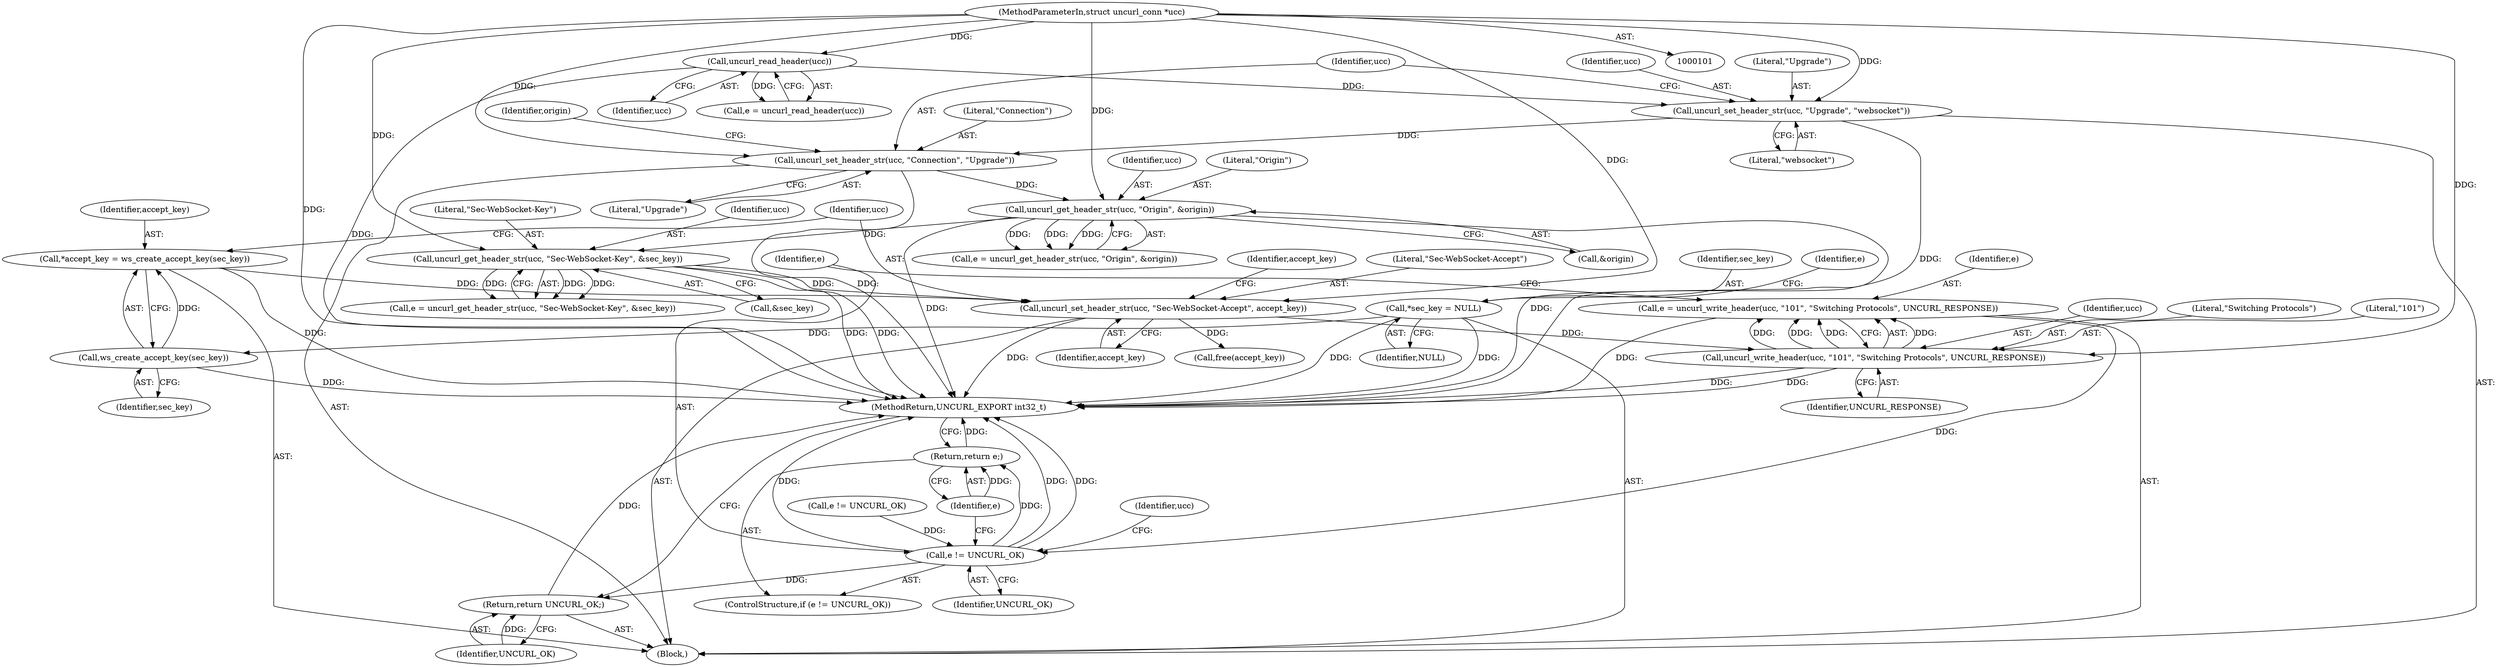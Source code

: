 digraph "0_uncurl_448cd13e7b18c83855d706c564341ddd1e38e769@API" {
"1000212" [label="(Call,e = uncurl_write_header(ucc, \"101\", \"Switching Protocols\", UNCURL_RESPONSE))"];
"1000214" [label="(Call,uncurl_write_header(ucc, \"101\", \"Switching Protocols\", UNCURL_RESPONSE))"];
"1000206" [label="(Call,uncurl_set_header_str(ucc, \"Sec-WebSocket-Accept\", accept_key))"];
"1000190" [label="(Call,uncurl_get_header_str(ucc, \"Sec-WebSocket-Key\", &sec_key))"];
"1000131" [label="(Call,uncurl_get_header_str(ucc, \"Origin\", &origin))"];
"1000121" [label="(Call,uncurl_set_header_str(ucc, \"Connection\", \"Upgrade\"))"];
"1000117" [label="(Call,uncurl_set_header_str(ucc, \"Upgrade\", \"websocket\"))"];
"1000109" [label="(Call,uncurl_read_header(ucc))"];
"1000102" [label="(MethodParameterIn,struct uncurl_conn *ucc)"];
"1000202" [label="(Call,*accept_key = ws_create_accept_key(sec_key))"];
"1000204" [label="(Call,ws_create_accept_key(sec_key))"];
"1000185" [label="(Call,*sec_key = NULL)"];
"1000220" [label="(Call,e != UNCURL_OK)"];
"1000223" [label="(Return,return e;)"];
"1000230" [label="(Return,return UNCURL_OK;)"];
"1000191" [label="(Identifier,ucc)"];
"1000219" [label="(ControlStructure,if (e != UNCURL_OK))"];
"1000231" [label="(Identifier,UNCURL_OK)"];
"1000122" [label="(Identifier,ucc)"];
"1000232" [label="(MethodReturn,UNCURL_EXPORT int32_t)"];
"1000230" [label="(Return,return UNCURL_OK;)"];
"1000223" [label="(Return,return e;)"];
"1000227" [label="(Identifier,ucc)"];
"1000222" [label="(Identifier,UNCURL_OK)"];
"1000214" [label="(Call,uncurl_write_header(ucc, \"101\", \"Switching Protocols\", UNCURL_RESPONSE))"];
"1000218" [label="(Identifier,UNCURL_RESPONSE)"];
"1000118" [label="(Identifier,ucc)"];
"1000192" [label="(Literal,\"Sec-WebSocket-Key\")"];
"1000206" [label="(Call,uncurl_set_header_str(ucc, \"Sec-WebSocket-Accept\", accept_key))"];
"1000187" [label="(Identifier,NULL)"];
"1000207" [label="(Identifier,ucc)"];
"1000213" [label="(Identifier,e)"];
"1000107" [label="(Call,e = uncurl_read_header(ucc))"];
"1000205" [label="(Identifier,sec_key)"];
"1000133" [label="(Literal,\"Origin\")"];
"1000224" [label="(Identifier,e)"];
"1000221" [label="(Identifier,e)"];
"1000208" [label="(Literal,\"Sec-WebSocket-Accept\")"];
"1000209" [label="(Identifier,accept_key)"];
"1000203" [label="(Identifier,accept_key)"];
"1000186" [label="(Identifier,sec_key)"];
"1000109" [label="(Call,uncurl_read_header(ucc))"];
"1000210" [label="(Call,free(accept_key))"];
"1000193" [label="(Call,&sec_key)"];
"1000110" [label="(Identifier,ucc)"];
"1000131" [label="(Call,uncurl_get_header_str(ucc, \"Origin\", &origin))"];
"1000215" [label="(Identifier,ucc)"];
"1000190" [label="(Call,uncurl_get_header_str(ucc, \"Sec-WebSocket-Key\", &sec_key))"];
"1000212" [label="(Call,e = uncurl_write_header(ucc, \"101\", \"Switching Protocols\", UNCURL_RESPONSE))"];
"1000129" [label="(Call,e = uncurl_get_header_str(ucc, \"Origin\", &origin))"];
"1000202" [label="(Call,*accept_key = ws_create_accept_key(sec_key))"];
"1000217" [label="(Literal,\"Switching Protocols\")"];
"1000121" [label="(Call,uncurl_set_header_str(ucc, \"Connection\", \"Upgrade\"))"];
"1000185" [label="(Call,*sec_key = NULL)"];
"1000188" [label="(Call,e = uncurl_get_header_str(ucc, \"Sec-WebSocket-Key\", &sec_key))"];
"1000105" [label="(Block,)"];
"1000220" [label="(Call,e != UNCURL_OK)"];
"1000216" [label="(Literal,\"101\")"];
"1000102" [label="(MethodParameterIn,struct uncurl_conn *ucc)"];
"1000134" [label="(Call,&origin)"];
"1000123" [label="(Literal,\"Connection\")"];
"1000204" [label="(Call,ws_create_accept_key(sec_key))"];
"1000132" [label="(Identifier,ucc)"];
"1000196" [label="(Call,e != UNCURL_OK)"];
"1000127" [label="(Identifier,origin)"];
"1000189" [label="(Identifier,e)"];
"1000124" [label="(Literal,\"Upgrade\")"];
"1000117" [label="(Call,uncurl_set_header_str(ucc, \"Upgrade\", \"websocket\"))"];
"1000120" [label="(Literal,\"websocket\")"];
"1000119" [label="(Literal,\"Upgrade\")"];
"1000211" [label="(Identifier,accept_key)"];
"1000212" -> "1000105"  [label="AST: "];
"1000212" -> "1000214"  [label="CFG: "];
"1000213" -> "1000212"  [label="AST: "];
"1000214" -> "1000212"  [label="AST: "];
"1000221" -> "1000212"  [label="CFG: "];
"1000212" -> "1000232"  [label="DDG: "];
"1000214" -> "1000212"  [label="DDG: "];
"1000214" -> "1000212"  [label="DDG: "];
"1000214" -> "1000212"  [label="DDG: "];
"1000214" -> "1000212"  [label="DDG: "];
"1000212" -> "1000220"  [label="DDG: "];
"1000214" -> "1000218"  [label="CFG: "];
"1000215" -> "1000214"  [label="AST: "];
"1000216" -> "1000214"  [label="AST: "];
"1000217" -> "1000214"  [label="AST: "];
"1000218" -> "1000214"  [label="AST: "];
"1000214" -> "1000232"  [label="DDG: "];
"1000214" -> "1000232"  [label="DDG: "];
"1000206" -> "1000214"  [label="DDG: "];
"1000102" -> "1000214"  [label="DDG: "];
"1000206" -> "1000105"  [label="AST: "];
"1000206" -> "1000209"  [label="CFG: "];
"1000207" -> "1000206"  [label="AST: "];
"1000208" -> "1000206"  [label="AST: "];
"1000209" -> "1000206"  [label="AST: "];
"1000211" -> "1000206"  [label="CFG: "];
"1000206" -> "1000232"  [label="DDG: "];
"1000190" -> "1000206"  [label="DDG: "];
"1000102" -> "1000206"  [label="DDG: "];
"1000202" -> "1000206"  [label="DDG: "];
"1000206" -> "1000210"  [label="DDG: "];
"1000190" -> "1000188"  [label="AST: "];
"1000190" -> "1000193"  [label="CFG: "];
"1000191" -> "1000190"  [label="AST: "];
"1000192" -> "1000190"  [label="AST: "];
"1000193" -> "1000190"  [label="AST: "];
"1000188" -> "1000190"  [label="CFG: "];
"1000190" -> "1000232"  [label="DDG: "];
"1000190" -> "1000232"  [label="DDG: "];
"1000190" -> "1000188"  [label="DDG: "];
"1000190" -> "1000188"  [label="DDG: "];
"1000190" -> "1000188"  [label="DDG: "];
"1000131" -> "1000190"  [label="DDG: "];
"1000102" -> "1000190"  [label="DDG: "];
"1000131" -> "1000129"  [label="AST: "];
"1000131" -> "1000134"  [label="CFG: "];
"1000132" -> "1000131"  [label="AST: "];
"1000133" -> "1000131"  [label="AST: "];
"1000134" -> "1000131"  [label="AST: "];
"1000129" -> "1000131"  [label="CFG: "];
"1000131" -> "1000232"  [label="DDG: "];
"1000131" -> "1000232"  [label="DDG: "];
"1000131" -> "1000129"  [label="DDG: "];
"1000131" -> "1000129"  [label="DDG: "];
"1000131" -> "1000129"  [label="DDG: "];
"1000121" -> "1000131"  [label="DDG: "];
"1000102" -> "1000131"  [label="DDG: "];
"1000121" -> "1000105"  [label="AST: "];
"1000121" -> "1000124"  [label="CFG: "];
"1000122" -> "1000121"  [label="AST: "];
"1000123" -> "1000121"  [label="AST: "];
"1000124" -> "1000121"  [label="AST: "];
"1000127" -> "1000121"  [label="CFG: "];
"1000121" -> "1000232"  [label="DDG: "];
"1000117" -> "1000121"  [label="DDG: "];
"1000102" -> "1000121"  [label="DDG: "];
"1000117" -> "1000105"  [label="AST: "];
"1000117" -> "1000120"  [label="CFG: "];
"1000118" -> "1000117"  [label="AST: "];
"1000119" -> "1000117"  [label="AST: "];
"1000120" -> "1000117"  [label="AST: "];
"1000122" -> "1000117"  [label="CFG: "];
"1000117" -> "1000232"  [label="DDG: "];
"1000109" -> "1000117"  [label="DDG: "];
"1000102" -> "1000117"  [label="DDG: "];
"1000109" -> "1000107"  [label="AST: "];
"1000109" -> "1000110"  [label="CFG: "];
"1000110" -> "1000109"  [label="AST: "];
"1000107" -> "1000109"  [label="CFG: "];
"1000109" -> "1000232"  [label="DDG: "];
"1000109" -> "1000107"  [label="DDG: "];
"1000102" -> "1000109"  [label="DDG: "];
"1000102" -> "1000101"  [label="AST: "];
"1000102" -> "1000232"  [label="DDG: "];
"1000202" -> "1000105"  [label="AST: "];
"1000202" -> "1000204"  [label="CFG: "];
"1000203" -> "1000202"  [label="AST: "];
"1000204" -> "1000202"  [label="AST: "];
"1000207" -> "1000202"  [label="CFG: "];
"1000202" -> "1000232"  [label="DDG: "];
"1000204" -> "1000202"  [label="DDG: "];
"1000204" -> "1000205"  [label="CFG: "];
"1000205" -> "1000204"  [label="AST: "];
"1000204" -> "1000232"  [label="DDG: "];
"1000185" -> "1000204"  [label="DDG: "];
"1000185" -> "1000105"  [label="AST: "];
"1000185" -> "1000187"  [label="CFG: "];
"1000186" -> "1000185"  [label="AST: "];
"1000187" -> "1000185"  [label="AST: "];
"1000189" -> "1000185"  [label="CFG: "];
"1000185" -> "1000232"  [label="DDG: "];
"1000185" -> "1000232"  [label="DDG: "];
"1000220" -> "1000219"  [label="AST: "];
"1000220" -> "1000222"  [label="CFG: "];
"1000221" -> "1000220"  [label="AST: "];
"1000222" -> "1000220"  [label="AST: "];
"1000224" -> "1000220"  [label="CFG: "];
"1000227" -> "1000220"  [label="CFG: "];
"1000220" -> "1000232"  [label="DDG: "];
"1000220" -> "1000232"  [label="DDG: "];
"1000220" -> "1000232"  [label="DDG: "];
"1000196" -> "1000220"  [label="DDG: "];
"1000220" -> "1000223"  [label="DDG: "];
"1000220" -> "1000230"  [label="DDG: "];
"1000223" -> "1000219"  [label="AST: "];
"1000223" -> "1000224"  [label="CFG: "];
"1000224" -> "1000223"  [label="AST: "];
"1000232" -> "1000223"  [label="CFG: "];
"1000223" -> "1000232"  [label="DDG: "];
"1000224" -> "1000223"  [label="DDG: "];
"1000230" -> "1000105"  [label="AST: "];
"1000230" -> "1000231"  [label="CFG: "];
"1000231" -> "1000230"  [label="AST: "];
"1000232" -> "1000230"  [label="CFG: "];
"1000230" -> "1000232"  [label="DDG: "];
"1000231" -> "1000230"  [label="DDG: "];
}
